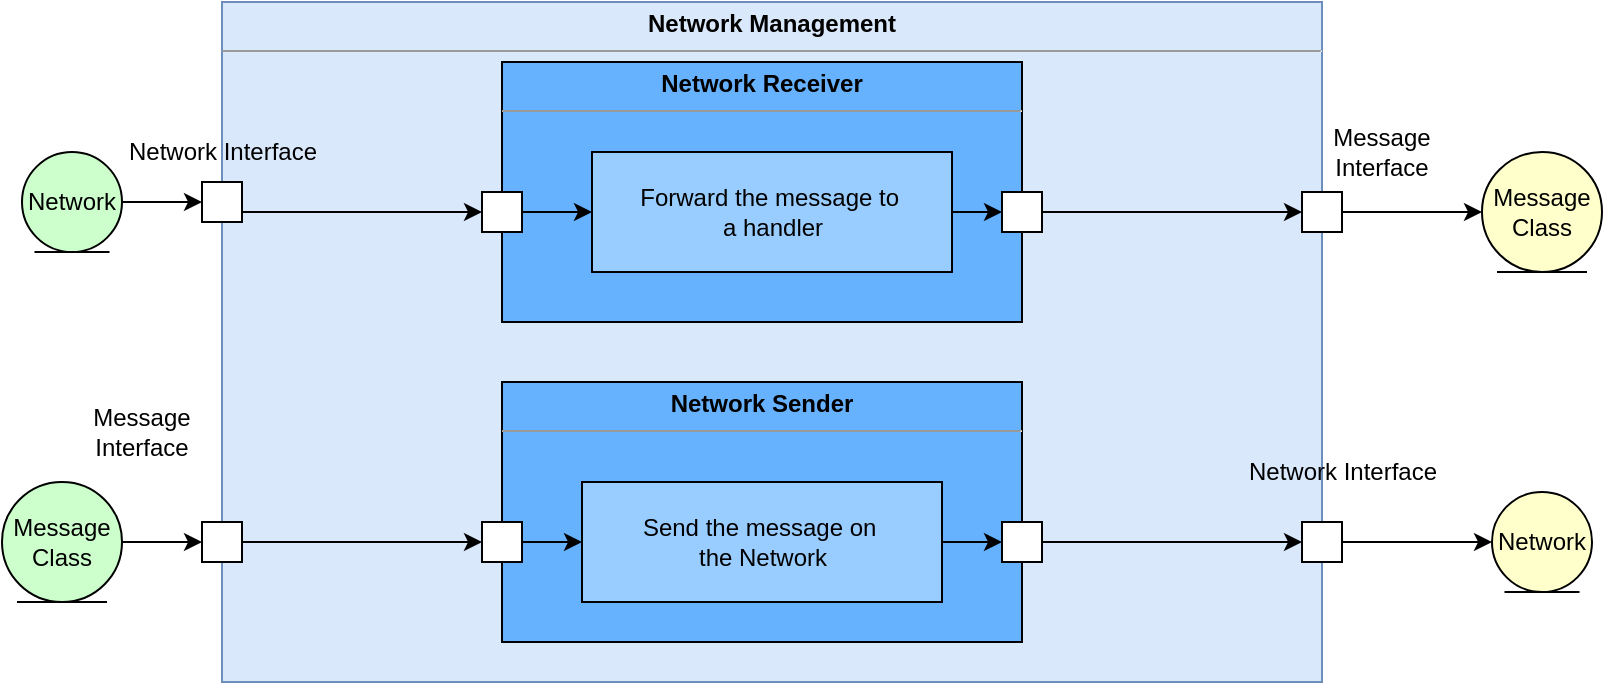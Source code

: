 <mxfile version="20.5.3" type="google"><diagram id="I6XM2j5greqEby50LAjm" name="Page-1"><mxGraphModel grid="1" page="1" gridSize="10" guides="1" tooltips="1" connect="1" arrows="1" fold="1" pageScale="1" pageWidth="827" pageHeight="1169" math="0" shadow="0"><root><mxCell id="0"/><mxCell id="1" parent="0"/><mxCell id="1-j21piD-MwdcyqxMTBC-3" value="&lt;p style=&quot;margin:0px;margin-top:4px;text-align:center;&quot;&gt;&lt;b&gt;Network Management&lt;/b&gt;&lt;/p&gt;&lt;hr size=&quot;1&quot;&gt;&lt;div style=&quot;height:2px;&quot;&gt;&lt;/div&gt;" style="verticalAlign=top;align=left;overflow=fill;fontSize=12;fontFamily=Helvetica;html=1;fillColor=#dae8fc;strokeColor=#6c8ebf;" vertex="1" parent="1"><mxGeometry x="170" y="110" width="550" height="340" as="geometry"/></mxCell><mxCell id="1-j21piD-MwdcyqxMTBC-4" value="" style="rounded=0;whiteSpace=wrap;html=1;" vertex="1" parent="1"><mxGeometry x="160" y="200" width="20" height="20" as="geometry"/></mxCell><mxCell id="1-j21piD-MwdcyqxMTBC-5" value="Network" style="ellipse;shape=umlEntity;whiteSpace=wrap;html=1;fillColor=#CCFFCC;" vertex="1" parent="1"><mxGeometry x="70" y="185" width="50" height="50" as="geometry"/></mxCell><mxCell id="1-j21piD-MwdcyqxMTBC-6" value="" style="endArrow=classic;html=1;rounded=0;exitX=1;exitY=0.5;exitDx=0;exitDy=0;entryX=0;entryY=0.5;entryDx=0;entryDy=0;" edge="1" parent="1" source="1-j21piD-MwdcyqxMTBC-5" target="1-j21piD-MwdcyqxMTBC-4"><mxGeometry width="50" height="50" relative="1" as="geometry"><mxPoint x="390" y="340" as="sourcePoint"/><mxPoint x="440" y="290" as="targetPoint"/></mxGeometry></mxCell><mxCell id="1-j21piD-MwdcyqxMTBC-7" value="Network Interface" style="text;html=1;align=center;verticalAlign=middle;resizable=0;points=[];autosize=1;strokeColor=none;fillColor=none;" vertex="1" parent="1"><mxGeometry x="110" y="170" width="120" height="30" as="geometry"/></mxCell><mxCell id="1-j21piD-MwdcyqxMTBC-10" value="&lt;p style=&quot;margin:0px;margin-top:4px;text-align:center;&quot;&gt;&lt;b&gt;Network Receiver&lt;/b&gt;&lt;/p&gt;&lt;hr size=&quot;1&quot;&gt;&lt;div style=&quot;height:2px;&quot;&gt;&lt;/div&gt;" style="verticalAlign=top;align=left;overflow=fill;fontSize=12;fontFamily=Helvetica;html=1;fillColor=#66B2FF;" vertex="1" parent="1"><mxGeometry x="310" y="140" width="260" height="130" as="geometry"/></mxCell><mxCell id="1-j21piD-MwdcyqxMTBC-12" value="Forward the message to&amp;nbsp;&lt;br&gt;a handler" style="html=1;fillColor=#99CCFF;" vertex="1" parent="1"><mxGeometry x="355" y="185" width="180" height="60" as="geometry"/></mxCell><mxCell id="1-j21piD-MwdcyqxMTBC-13" value="" style="whiteSpace=wrap;html=1;aspect=fixed;" vertex="1" parent="1"><mxGeometry x="300" y="205" width="20" height="20" as="geometry"/></mxCell><mxCell id="1-j21piD-MwdcyqxMTBC-14" value="" style="endArrow=classic;html=1;rounded=0;exitX=1;exitY=0.5;exitDx=0;exitDy=0;entryX=0;entryY=0.5;entryDx=0;entryDy=0;" edge="1" parent="1" source="1-j21piD-MwdcyqxMTBC-4" target="1-j21piD-MwdcyqxMTBC-13"><mxGeometry width="50" height="50" relative="1" as="geometry"><mxPoint x="390" y="330" as="sourcePoint"/><mxPoint x="440" y="280" as="targetPoint"/><Array as="points"><mxPoint x="180" y="215"/></Array></mxGeometry></mxCell><mxCell id="1-j21piD-MwdcyqxMTBC-15" value="" style="endArrow=classic;html=1;rounded=0;exitX=1;exitY=0.5;exitDx=0;exitDy=0;entryX=0;entryY=0.5;entryDx=0;entryDy=0;" edge="1" parent="1" source="1-j21piD-MwdcyqxMTBC-13" target="1-j21piD-MwdcyqxMTBC-12"><mxGeometry width="50" height="50" relative="1" as="geometry"><mxPoint x="390" y="330" as="sourcePoint"/><mxPoint x="440" y="280" as="targetPoint"/></mxGeometry></mxCell><mxCell id="1-j21piD-MwdcyqxMTBC-16" value="" style="whiteSpace=wrap;html=1;aspect=fixed;" vertex="1" parent="1"><mxGeometry x="560" y="205" width="20" height="20" as="geometry"/></mxCell><mxCell id="1-j21piD-MwdcyqxMTBC-18" value="" style="endArrow=classic;html=1;rounded=0;entryX=0;entryY=0.5;entryDx=0;entryDy=0;exitX=1;exitY=0.5;exitDx=0;exitDy=0;" edge="1" parent="1" source="1-j21piD-MwdcyqxMTBC-12" target="1-j21piD-MwdcyqxMTBC-16"><mxGeometry width="50" height="50" relative="1" as="geometry"><mxPoint x="390" y="330" as="sourcePoint"/><mxPoint x="440" y="280" as="targetPoint"/></mxGeometry></mxCell><mxCell id="1-j21piD-MwdcyqxMTBC-19" value="" style="whiteSpace=wrap;html=1;aspect=fixed;" vertex="1" parent="1"><mxGeometry x="710" y="205" width="20" height="20" as="geometry"/></mxCell><mxCell id="1-j21piD-MwdcyqxMTBC-20" value="" style="endArrow=classic;html=1;rounded=0;entryX=0;entryY=0.5;entryDx=0;entryDy=0;exitX=1;exitY=0.5;exitDx=0;exitDy=0;" edge="1" parent="1" source="1-j21piD-MwdcyqxMTBC-16" target="1-j21piD-MwdcyqxMTBC-19"><mxGeometry width="50" height="50" relative="1" as="geometry"><mxPoint x="390" y="330" as="sourcePoint"/><mxPoint x="440" y="280" as="targetPoint"/></mxGeometry></mxCell><mxCell id="1-j21piD-MwdcyqxMTBC-21" value="Message Interface" style="text;html=1;strokeColor=none;fillColor=none;align=center;verticalAlign=middle;whiteSpace=wrap;rounded=0;" vertex="1" parent="1"><mxGeometry x="720" y="170" width="60" height="30" as="geometry"/></mxCell><mxCell id="1-j21piD-MwdcyqxMTBC-22" value="Message&lt;br&gt;Class" style="ellipse;shape=umlEntity;whiteSpace=wrap;html=1;fillColor=#FFFFCC;" vertex="1" parent="1"><mxGeometry x="800" y="185" width="60" height="60" as="geometry"/></mxCell><mxCell id="1-j21piD-MwdcyqxMTBC-23" value="" style="endArrow=classic;html=1;rounded=0;entryX=0;entryY=0.5;entryDx=0;entryDy=0;exitX=1;exitY=0.5;exitDx=0;exitDy=0;" edge="1" parent="1" source="1-j21piD-MwdcyqxMTBC-19" target="1-j21piD-MwdcyqxMTBC-22"><mxGeometry width="50" height="50" relative="1" as="geometry"><mxPoint x="390" y="330" as="sourcePoint"/><mxPoint x="440" y="280" as="targetPoint"/></mxGeometry></mxCell><mxCell id="1-j21piD-MwdcyqxMTBC-24" value="&lt;p style=&quot;margin:0px;margin-top:4px;text-align:center;&quot;&gt;&lt;b&gt;Network Sender&lt;/b&gt;&lt;/p&gt;&lt;hr size=&quot;1&quot;&gt;&lt;div style=&quot;height:2px;&quot;&gt;&lt;/div&gt;" style="verticalAlign=top;align=left;overflow=fill;fontSize=12;fontFamily=Helvetica;html=1;fillColor=#66B2FF;" vertex="1" parent="1"><mxGeometry x="310" y="300" width="260" height="130" as="geometry"/></mxCell><mxCell id="1-j21piD-MwdcyqxMTBC-26" value="Message&lt;br&gt;Class" style="ellipse;shape=umlEntity;whiteSpace=wrap;html=1;fillColor=#CCFFCC;" vertex="1" parent="1"><mxGeometry x="60" y="350" width="60" height="60" as="geometry"/></mxCell><mxCell id="1-j21piD-MwdcyqxMTBC-27" value="" style="rounded=0;whiteSpace=wrap;html=1;" vertex="1" parent="1"><mxGeometry x="160" y="370" width="20" height="20" as="geometry"/></mxCell><mxCell id="1-j21piD-MwdcyqxMTBC-28" value="Send the message on&amp;nbsp;&lt;br&gt;the Network" style="html=1;fillColor=#99CCFF;" vertex="1" parent="1"><mxGeometry x="350" y="350" width="180" height="60" as="geometry"/></mxCell><mxCell id="1-j21piD-MwdcyqxMTBC-29" value="" style="whiteSpace=wrap;html=1;aspect=fixed;" vertex="1" parent="1"><mxGeometry x="300" y="370" width="20" height="20" as="geometry"/></mxCell><mxCell id="1-j21piD-MwdcyqxMTBC-30" value="" style="whiteSpace=wrap;html=1;aspect=fixed;" vertex="1" parent="1"><mxGeometry x="560" y="370" width="20" height="20" as="geometry"/></mxCell><mxCell id="1-j21piD-MwdcyqxMTBC-31" value="" style="whiteSpace=wrap;html=1;aspect=fixed;" vertex="1" parent="1"><mxGeometry x="710" y="370" width="20" height="20" as="geometry"/></mxCell><mxCell id="1-j21piD-MwdcyqxMTBC-32" value="Network" style="ellipse;shape=umlEntity;whiteSpace=wrap;html=1;fillColor=#FFFFCC;" vertex="1" parent="1"><mxGeometry x="805" y="355" width="50" height="50" as="geometry"/></mxCell><mxCell id="1-j21piD-MwdcyqxMTBC-33" value="Network Interface" style="text;html=1;align=center;verticalAlign=middle;resizable=0;points=[];autosize=1;strokeColor=none;fillColor=none;" vertex="1" parent="1"><mxGeometry x="670" y="330" width="120" height="30" as="geometry"/></mxCell><mxCell id="1-j21piD-MwdcyqxMTBC-34" value="Message Interface" style="text;html=1;strokeColor=none;fillColor=none;align=center;verticalAlign=middle;whiteSpace=wrap;rounded=0;" vertex="1" parent="1"><mxGeometry x="100" y="310" width="60" height="30" as="geometry"/></mxCell><mxCell id="1-j21piD-MwdcyqxMTBC-35" value="" style="endArrow=classic;html=1;rounded=0;exitX=1;exitY=0.5;exitDx=0;exitDy=0;entryX=0;entryY=0.5;entryDx=0;entryDy=0;" edge="1" parent="1" source="1-j21piD-MwdcyqxMTBC-26" target="1-j21piD-MwdcyqxMTBC-27"><mxGeometry width="50" height="50" relative="1" as="geometry"><mxPoint x="390" y="330" as="sourcePoint"/><mxPoint x="440" y="280" as="targetPoint"/></mxGeometry></mxCell><mxCell id="1-j21piD-MwdcyqxMTBC-36" value="" style="endArrow=classic;html=1;rounded=0;exitX=1;exitY=0.5;exitDx=0;exitDy=0;entryX=0;entryY=0.5;entryDx=0;entryDy=0;" edge="1" parent="1" source="1-j21piD-MwdcyqxMTBC-27" target="1-j21piD-MwdcyqxMTBC-29"><mxGeometry width="50" height="50" relative="1" as="geometry"><mxPoint x="390" y="330" as="sourcePoint"/><mxPoint x="440" y="280" as="targetPoint"/></mxGeometry></mxCell><mxCell id="1-j21piD-MwdcyqxMTBC-37" value="" style="endArrow=classic;html=1;rounded=0;exitX=1;exitY=0.5;exitDx=0;exitDy=0;entryX=0;entryY=0.5;entryDx=0;entryDy=0;" edge="1" parent="1" source="1-j21piD-MwdcyqxMTBC-29" target="1-j21piD-MwdcyqxMTBC-28"><mxGeometry width="50" height="50" relative="1" as="geometry"><mxPoint x="390" y="330" as="sourcePoint"/><mxPoint x="440" y="280" as="targetPoint"/></mxGeometry></mxCell><mxCell id="1-j21piD-MwdcyqxMTBC-38" value="" style="endArrow=classic;html=1;rounded=0;exitX=1;exitY=0.5;exitDx=0;exitDy=0;entryX=0;entryY=0.5;entryDx=0;entryDy=0;" edge="1" parent="1" source="1-j21piD-MwdcyqxMTBC-28" target="1-j21piD-MwdcyqxMTBC-30"><mxGeometry width="50" height="50" relative="1" as="geometry"><mxPoint x="390" y="330" as="sourcePoint"/><mxPoint x="440" y="280" as="targetPoint"/></mxGeometry></mxCell><mxCell id="1-j21piD-MwdcyqxMTBC-39" value="" style="endArrow=classic;html=1;rounded=0;exitX=1;exitY=0.5;exitDx=0;exitDy=0;entryX=0;entryY=0.5;entryDx=0;entryDy=0;" edge="1" parent="1" source="1-j21piD-MwdcyqxMTBC-30" target="1-j21piD-MwdcyqxMTBC-31"><mxGeometry width="50" height="50" relative="1" as="geometry"><mxPoint x="390" y="330" as="sourcePoint"/><mxPoint x="440" y="280" as="targetPoint"/></mxGeometry></mxCell><mxCell id="1-j21piD-MwdcyqxMTBC-40" value="" style="endArrow=classic;html=1;rounded=0;exitX=1;exitY=0.5;exitDx=0;exitDy=0;entryX=0;entryY=0.5;entryDx=0;entryDy=0;" edge="1" parent="1" source="1-j21piD-MwdcyqxMTBC-31" target="1-j21piD-MwdcyqxMTBC-32"><mxGeometry width="50" height="50" relative="1" as="geometry"><mxPoint x="390" y="330" as="sourcePoint"/><mxPoint x="440" y="280" as="targetPoint"/></mxGeometry></mxCell></root></mxGraphModel></diagram></mxfile>
